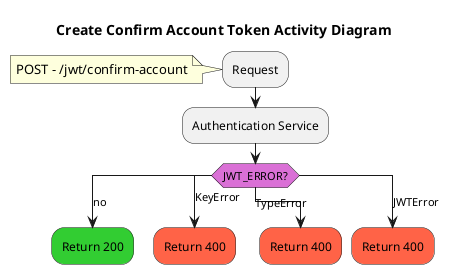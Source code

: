 @startuml
title Create Confirm Account Token Activity Diagram

:Request;
note
    POST - /jwt/confirm-account
end note

:Authentication Service;

skinparam ActivityDiamondBackgroundColor orchid
skinparam ConditionalEndStyle hline
switch (JWT_ERROR?)
case (no)
    #limegreen:Return 200;
    kill;
case (KeyError)
    #tomato:Return 400;
    kill;
case (TypeError)
    #tomato:Return 400;
    kill;
case (JWTError)
    #tomato:Return 400;
    kill;
endswitch

@enduml
